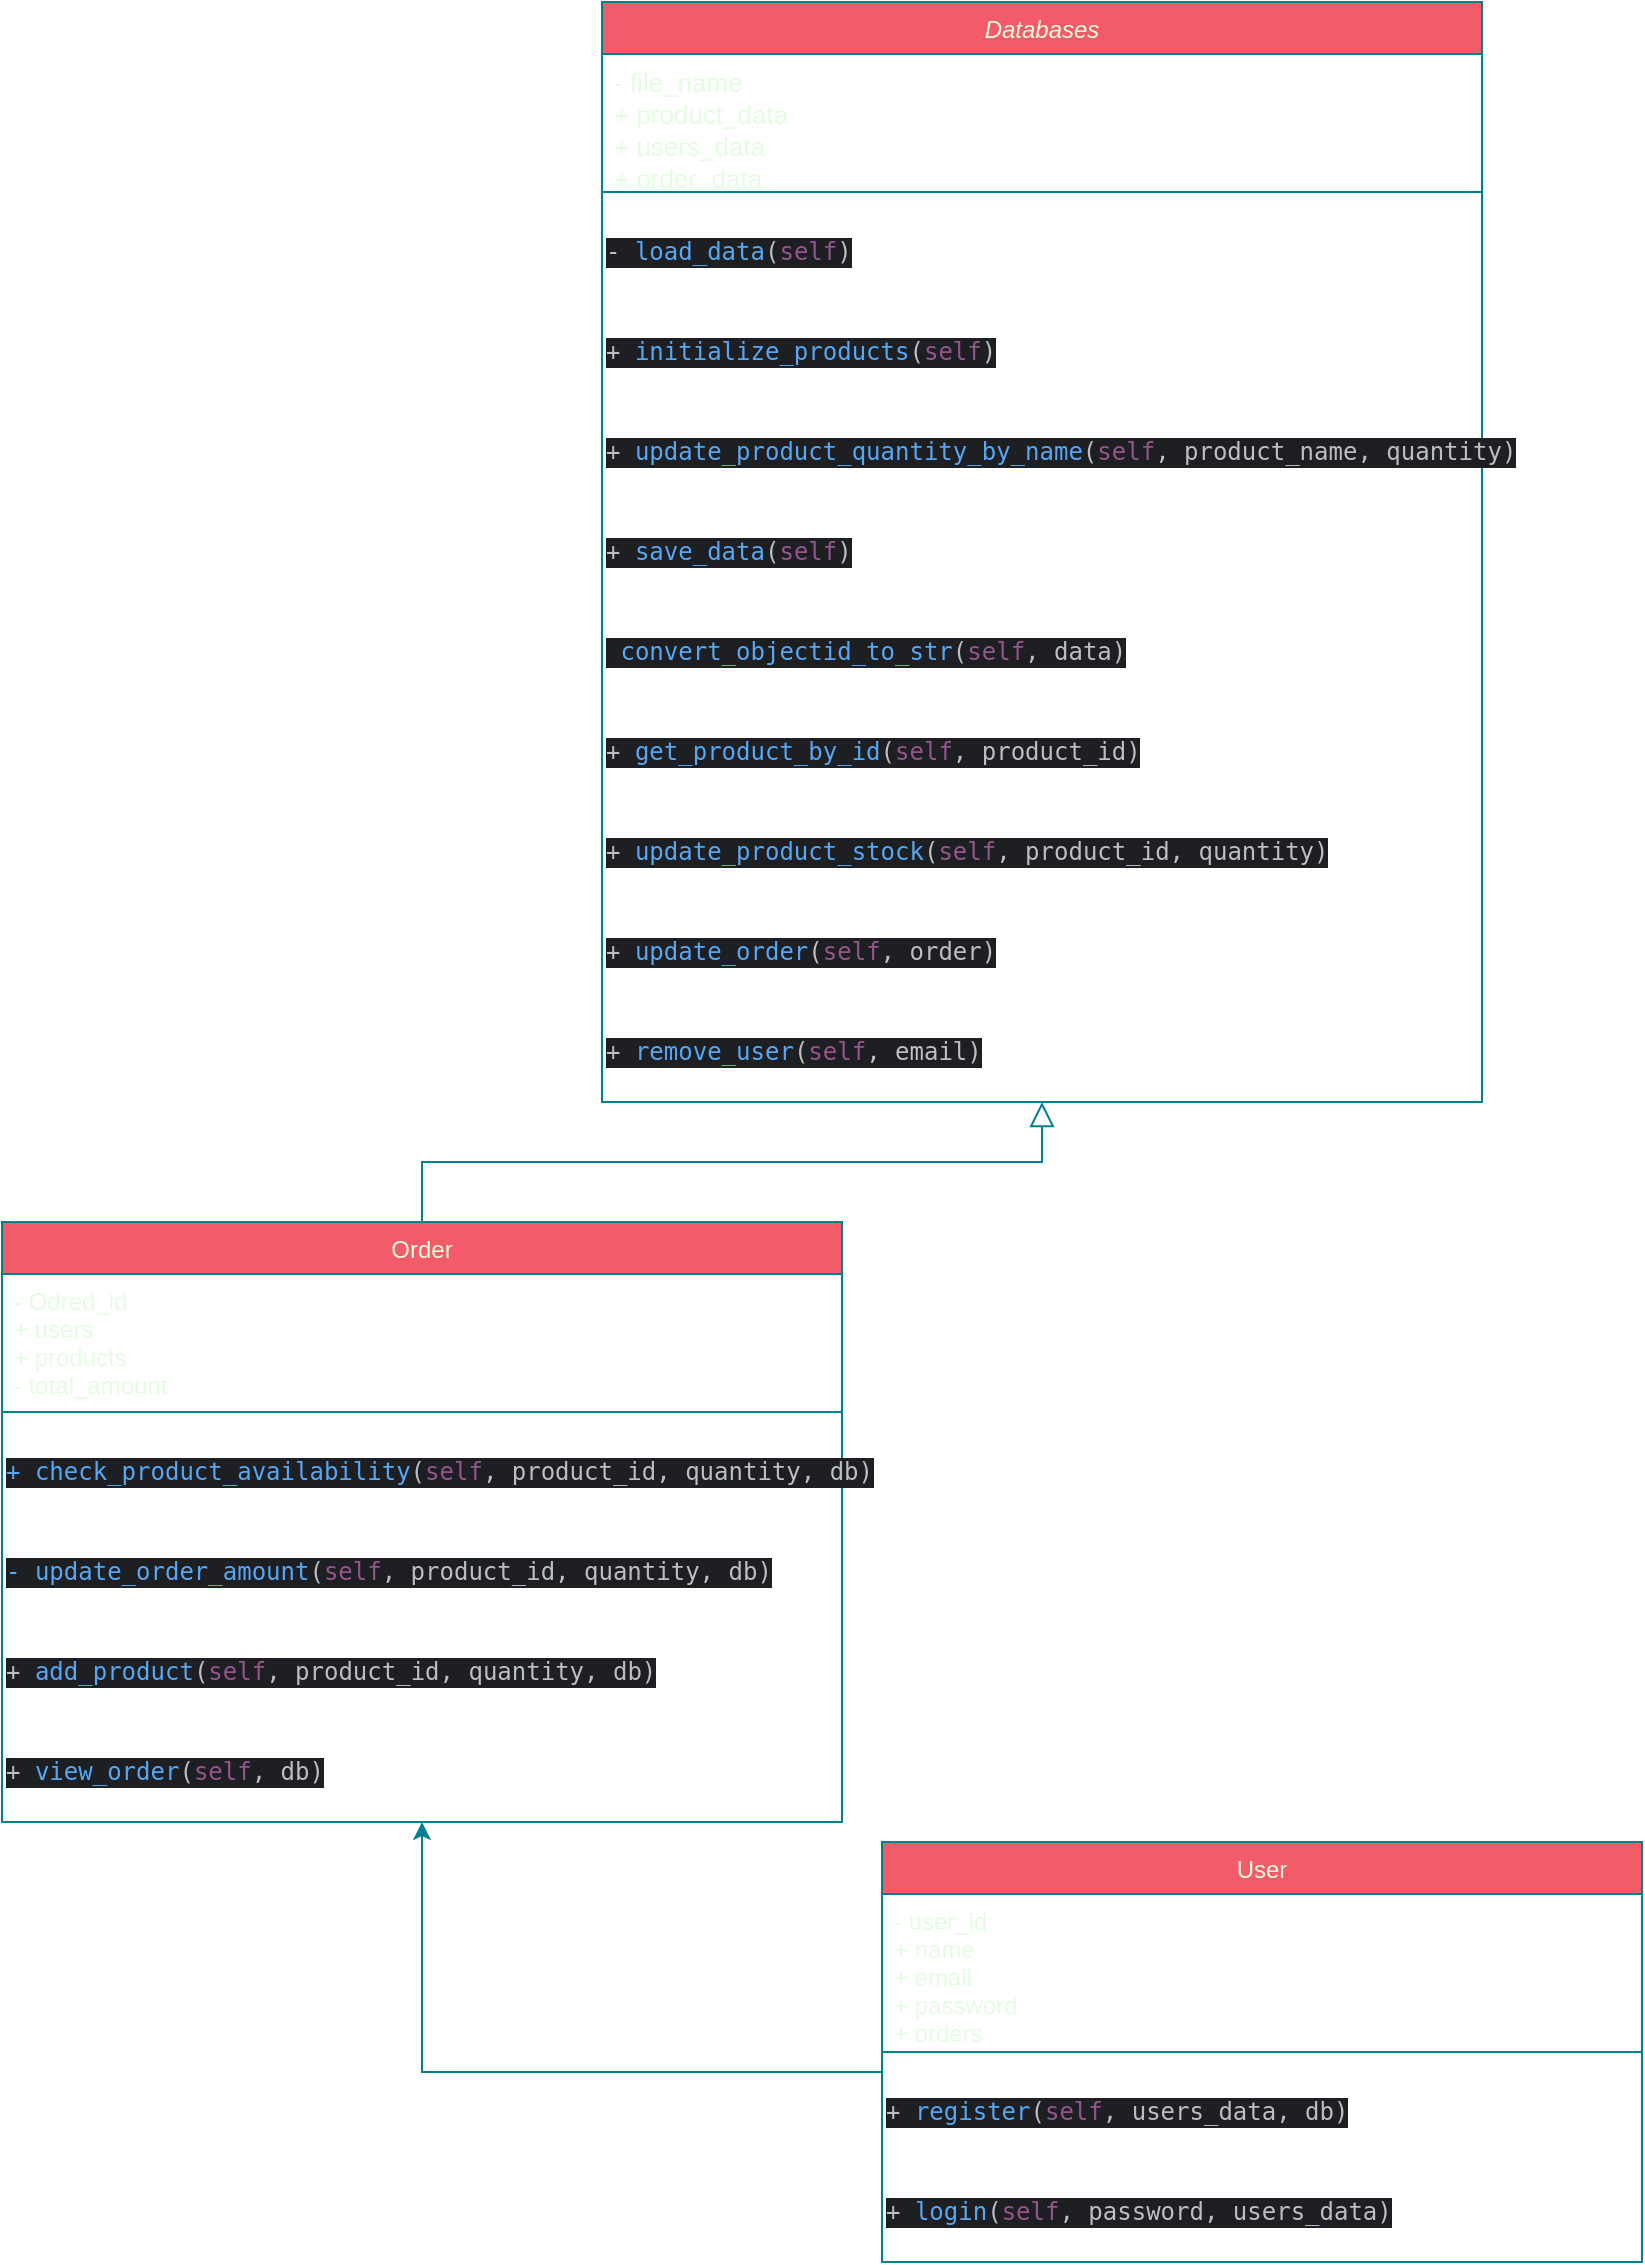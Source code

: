 <mxfile version="26.1.0">
  <diagram id="C5RBs43oDa-KdzZeNtuy" name="Page-1">
    <mxGraphModel dx="1059" dy="549" grid="1" gridSize="10" guides="1" tooltips="1" connect="1" arrows="1" fold="1" page="1" pageScale="1" pageWidth="827" pageHeight="1169" math="0" shadow="0">
      <root>
        <mxCell id="WIyWlLk6GJQsqaUBKTNV-0" />
        <mxCell id="WIyWlLk6GJQsqaUBKTNV-1" parent="WIyWlLk6GJQsqaUBKTNV-0" />
        <mxCell id="zkfFHV4jXpPFQw0GAbJ--0" value="Databases" style="swimlane;fontStyle=2;align=center;verticalAlign=top;childLayout=stackLayout;horizontal=1;startSize=26;horizontalStack=0;resizeParent=1;resizeLast=0;collapsible=1;marginBottom=0;rounded=0;shadow=0;strokeWidth=1;labelBackgroundColor=none;fillColor=#F45B69;strokeColor=#028090;fontColor=#E4FDE1;" parent="WIyWlLk6GJQsqaUBKTNV-1" vertex="1">
          <mxGeometry x="300" y="10" width="440" height="550" as="geometry">
            <mxRectangle x="230" y="140" width="160" height="26" as="alternateBounds" />
          </mxGeometry>
        </mxCell>
        <mxCell id="zkfFHV4jXpPFQw0GAbJ--1" value="- file_name &#xa;+ product_data &#xa;+ users_data &#xa;+ order_data " style="text;align=left;verticalAlign=top;spacingLeft=4;spacingRight=4;overflow=hidden;rotatable=0;points=[[0,0.5],[1,0.5]];portConstraint=eastwest;labelBackgroundColor=none;fontColor=#E4FDE1;fontSize=13;" parent="zkfFHV4jXpPFQw0GAbJ--0" vertex="1">
          <mxGeometry y="26" width="440" height="64" as="geometry" />
        </mxCell>
        <mxCell id="zkfFHV4jXpPFQw0GAbJ--4" value="" style="line;html=1;strokeWidth=1;align=left;verticalAlign=middle;spacingTop=-1;spacingLeft=3;spacingRight=3;rotatable=0;labelPosition=right;points=[];portConstraint=eastwest;labelBackgroundColor=none;fillColor=#F45B69;strokeColor=#028090;fontColor=#E4FDE1;" parent="zkfFHV4jXpPFQw0GAbJ--0" vertex="1">
          <mxGeometry y="90" width="440" height="10" as="geometry" />
        </mxCell>
        <mxCell id="SNUOK62t1Pk1-b5NbuHz-15" value="&lt;div style=&quot;background-color: rgb(30, 31, 34); color: rgb(188, 190, 196);&quot;&gt;&lt;pre style=&quot;font-family:&#39;JetBrains Mono&#39;,monospace;font-size:9,0pt;&quot;&gt;- &lt;span style=&quot;color: rgb(86, 168, 245);&quot;&gt;load_data&lt;/span&gt;(&lt;span style=&quot;color: rgb(148, 85, 141);&quot;&gt;self&lt;/span&gt;)&lt;/pre&gt;&lt;/div&gt;" style="text;html=1;align=left;verticalAlign=middle;resizable=0;points=[];autosize=1;strokeColor=none;fillColor=none;fontColor=#E4FDE1;" vertex="1" parent="zkfFHV4jXpPFQw0GAbJ--0">
          <mxGeometry y="100" width="440" height="50" as="geometry" />
        </mxCell>
        <mxCell id="SNUOK62t1Pk1-b5NbuHz-16" value="&lt;div style=&quot;background-color: rgb(30, 31, 34); color: rgb(188, 190, 196);&quot;&gt;&lt;pre style=&quot;font-family:&#39;JetBrains Mono&#39;,monospace;font-size:9,0pt;&quot;&gt;+ &lt;span style=&quot;color: rgb(86, 168, 245);&quot;&gt;initialize_products&lt;/span&gt;(&lt;span style=&quot;color: rgb(148, 85, 141);&quot;&gt;self&lt;/span&gt;)&lt;/pre&gt;&lt;/div&gt;" style="text;html=1;align=left;verticalAlign=middle;resizable=0;points=[];autosize=1;strokeColor=none;fillColor=none;fontColor=#E4FDE1;" vertex="1" parent="zkfFHV4jXpPFQw0GAbJ--0">
          <mxGeometry y="150" width="440" height="50" as="geometry" />
        </mxCell>
        <mxCell id="SNUOK62t1Pk1-b5NbuHz-17" value="&lt;div style=&quot;background-color: rgb(30, 31, 34); color: rgb(188, 190, 196);&quot;&gt;&lt;pre style=&quot;font-family:&#39;JetBrains Mono&#39;,monospace;font-size:9,0pt;&quot;&gt;&lt;div style=&quot;background-color: rgb(30, 31, 34); color: rgb(188, 190, 196);&quot;&gt;&lt;pre style=&quot;font-family:&#39;JetBrains Mono&#39;,monospace;font-size:9,0pt;&quot;&gt;+ &lt;span style=&quot;color: rgb(86, 168, 245);&quot;&gt;update_product_quantity_by_name&lt;/span&gt;(&lt;span style=&quot;color: rgb(148, 85, 141);&quot;&gt;self&lt;/span&gt;, product_name, quantity)&lt;/pre&gt;&lt;/div&gt;&lt;/pre&gt;&lt;/div&gt;" style="text;html=1;align=left;verticalAlign=middle;resizable=0;points=[];autosize=1;strokeColor=none;fillColor=none;fontColor=#E4FDE1;" vertex="1" parent="zkfFHV4jXpPFQw0GAbJ--0">
          <mxGeometry y="200" width="440" height="50" as="geometry" />
        </mxCell>
        <mxCell id="SNUOK62t1Pk1-b5NbuHz-18" value="&lt;div style=&quot;background-color: rgb(30, 31, 34); color: rgb(188, 190, 196);&quot;&gt;&lt;pre style=&quot;font-family:&#39;JetBrains Mono&#39;,monospace;font-size:9,0pt;&quot;&gt;+ &lt;span style=&quot;color: rgb(86, 168, 245);&quot;&gt;save_data&lt;/span&gt;(&lt;span style=&quot;color: rgb(148, 85, 141);&quot;&gt;self&lt;/span&gt;)&lt;/pre&gt;&lt;/div&gt;" style="text;html=1;align=left;verticalAlign=middle;resizable=0;points=[];autosize=1;strokeColor=none;fillColor=none;fontColor=#E4FDE1;" vertex="1" parent="zkfFHV4jXpPFQw0GAbJ--0">
          <mxGeometry y="250" width="440" height="50" as="geometry" />
        </mxCell>
        <mxCell id="SNUOK62t1Pk1-b5NbuHz-19" value="&lt;div style=&quot;background-color: rgb(30, 31, 34); color: rgb(188, 190, 196);&quot;&gt;&lt;pre style=&quot;font-family:&#39;JetBrains Mono&#39;,monospace;font-size:9,0pt;&quot;&gt; &lt;span style=&quot;color: rgb(86, 168, 245);&quot;&gt;convert_objectid_to_str&lt;/span&gt;(&lt;span style=&quot;color: rgb(148, 85, 141);&quot;&gt;self&lt;/span&gt;, data)&lt;/pre&gt;&lt;/div&gt;" style="text;html=1;align=left;verticalAlign=middle;resizable=0;points=[];autosize=1;strokeColor=none;fillColor=none;fontColor=#E4FDE1;" vertex="1" parent="zkfFHV4jXpPFQw0GAbJ--0">
          <mxGeometry y="300" width="440" height="50" as="geometry" />
        </mxCell>
        <mxCell id="SNUOK62t1Pk1-b5NbuHz-20" value="&lt;div style=&quot;background-color: rgb(30, 31, 34); color: rgb(188, 190, 196);&quot;&gt;&lt;pre style=&quot;font-family:&#39;JetBrains Mono&#39;,monospace;font-size:9,0pt;&quot;&gt;+ &lt;span style=&quot;color: rgb(86, 168, 245);&quot;&gt;get_product_by_id&lt;/span&gt;(&lt;span style=&quot;color: rgb(148, 85, 141);&quot;&gt;self&lt;/span&gt;, product_id)&lt;/pre&gt;&lt;/div&gt;" style="text;html=1;align=left;verticalAlign=middle;resizable=0;points=[];autosize=1;strokeColor=none;fillColor=none;fontColor=#E4FDE1;" vertex="1" parent="zkfFHV4jXpPFQw0GAbJ--0">
          <mxGeometry y="350" width="440" height="50" as="geometry" />
        </mxCell>
        <mxCell id="SNUOK62t1Pk1-b5NbuHz-21" value="&lt;div style=&quot;background-color: rgb(30, 31, 34); color: rgb(188, 190, 196);&quot;&gt;&lt;pre style=&quot;font-family:&#39;JetBrains Mono&#39;,monospace;font-size:9,0pt;&quot;&gt;+ &lt;span style=&quot;color: rgb(86, 168, 245);&quot;&gt;update_product_stock&lt;/span&gt;(&lt;span style=&quot;color: rgb(148, 85, 141);&quot;&gt;self&lt;/span&gt;, product_id, quantity)&lt;/pre&gt;&lt;/div&gt;" style="text;html=1;align=left;verticalAlign=middle;resizable=0;points=[];autosize=1;strokeColor=none;fillColor=none;fontColor=#E4FDE1;" vertex="1" parent="zkfFHV4jXpPFQw0GAbJ--0">
          <mxGeometry y="400" width="440" height="50" as="geometry" />
        </mxCell>
        <mxCell id="SNUOK62t1Pk1-b5NbuHz-22" value="&lt;div style=&quot;background-color: rgb(30, 31, 34); color: rgb(188, 190, 196);&quot;&gt;&lt;pre style=&quot;font-family:&#39;JetBrains Mono&#39;,monospace;font-size:9,0pt;&quot;&gt;+ &lt;span style=&quot;color: rgb(86, 168, 245);&quot;&gt;update_order&lt;/span&gt;(&lt;span style=&quot;color: rgb(148, 85, 141);&quot;&gt;self&lt;/span&gt;, order)&lt;/pre&gt;&lt;/div&gt;" style="text;html=1;align=left;verticalAlign=middle;resizable=0;points=[];autosize=1;strokeColor=none;fillColor=none;fontColor=#E4FDE1;" vertex="1" parent="zkfFHV4jXpPFQw0GAbJ--0">
          <mxGeometry y="450" width="440" height="50" as="geometry" />
        </mxCell>
        <mxCell id="SNUOK62t1Pk1-b5NbuHz-23" value="&lt;div style=&quot;background-color: rgb(30, 31, 34); color: rgb(188, 190, 196);&quot;&gt;&lt;pre style=&quot;font-family:&#39;JetBrains Mono&#39;,monospace;font-size:9,0pt;&quot;&gt;+ &lt;span style=&quot;color: rgb(86, 168, 245);&quot;&gt;remove_user&lt;/span&gt;(&lt;span style=&quot;color: rgb(148, 85, 141);&quot;&gt;self&lt;/span&gt;, email)&lt;/pre&gt;&lt;/div&gt;" style="text;html=1;align=left;verticalAlign=middle;resizable=0;points=[];autosize=1;strokeColor=none;fillColor=none;fontColor=#E4FDE1;" vertex="1" parent="zkfFHV4jXpPFQw0GAbJ--0">
          <mxGeometry y="500" width="440" height="50" as="geometry" />
        </mxCell>
        <mxCell id="zkfFHV4jXpPFQw0GAbJ--6" value="User" style="swimlane;fontStyle=0;align=center;verticalAlign=top;childLayout=stackLayout;horizontal=1;startSize=26;horizontalStack=0;resizeParent=1;resizeLast=0;collapsible=1;marginBottom=0;rounded=0;shadow=0;strokeWidth=1;labelBackgroundColor=none;fillColor=#F45B69;strokeColor=#028090;fontColor=#E4FDE1;" parent="WIyWlLk6GJQsqaUBKTNV-1" vertex="1">
          <mxGeometry x="440" y="930" width="380" height="210" as="geometry">
            <mxRectangle x="130" y="380" width="160" height="26" as="alternateBounds" />
          </mxGeometry>
        </mxCell>
        <mxCell id="zkfFHV4jXpPFQw0GAbJ--7" value="- user_id &#xa;+ name &#xa;+ email &#xa;+ password &#xa;+ orders " style="text;align=left;verticalAlign=top;spacingLeft=4;spacingRight=4;overflow=hidden;rotatable=0;points=[[0,0.5],[1,0.5]];portConstraint=eastwest;labelBackgroundColor=none;fontColor=#E4FDE1;" parent="zkfFHV4jXpPFQw0GAbJ--6" vertex="1">
          <mxGeometry y="26" width="380" height="74" as="geometry" />
        </mxCell>
        <mxCell id="zkfFHV4jXpPFQw0GAbJ--9" value="" style="line;html=1;strokeWidth=1;align=left;verticalAlign=middle;spacingTop=-1;spacingLeft=3;spacingRight=3;rotatable=0;labelPosition=right;points=[];portConstraint=eastwest;labelBackgroundColor=none;fillColor=#F45B69;strokeColor=#028090;fontColor=#E4FDE1;" parent="zkfFHV4jXpPFQw0GAbJ--6" vertex="1">
          <mxGeometry y="100" width="380" height="10" as="geometry" />
        </mxCell>
        <mxCell id="SNUOK62t1Pk1-b5NbuHz-11" value="&lt;div style=&quot;background-color: rgb(30, 31, 34); color: rgb(188, 190, 196);&quot;&gt;&lt;pre style=&quot;font-family: &amp;quot;JetBrains Mono&amp;quot;, monospace;&quot;&gt;+ &lt;span style=&quot;color: rgb(86, 168, 245);&quot;&gt;register&lt;/span&gt;(&lt;span style=&quot;color: rgb(148, 85, 141);&quot;&gt;self&lt;/span&gt;, users_data, db)&lt;/pre&gt;&lt;/div&gt;" style="text;html=1;align=left;verticalAlign=middle;resizable=0;points=[];autosize=1;strokeColor=none;fillColor=none;fontColor=#E4FDE1;" vertex="1" parent="zkfFHV4jXpPFQw0GAbJ--6">
          <mxGeometry y="110" width="380" height="50" as="geometry" />
        </mxCell>
        <mxCell id="SNUOK62t1Pk1-b5NbuHz-12" value="&lt;div style=&quot;background-color: rgb(30, 31, 34); color: rgb(188, 190, 196);&quot;&gt;&lt;pre style=&quot;font-family:&#39;JetBrains Mono&#39;,monospace;font-size:9,0pt;&quot;&gt;+ &lt;span style=&quot;color: rgb(86, 168, 245);&quot;&gt;login&lt;/span&gt;(&lt;span style=&quot;color: rgb(148, 85, 141);&quot;&gt;self&lt;/span&gt;, password, users_data)&lt;/pre&gt;&lt;/div&gt;" style="text;html=1;align=left;verticalAlign=middle;resizable=0;points=[];autosize=1;strokeColor=none;fillColor=none;fontColor=#E4FDE1;" vertex="1" parent="zkfFHV4jXpPFQw0GAbJ--6">
          <mxGeometry y="160" width="380" height="50" as="geometry" />
        </mxCell>
        <mxCell id="zkfFHV4jXpPFQw0GAbJ--13" value="Order" style="swimlane;fontStyle=0;align=center;verticalAlign=top;childLayout=stackLayout;horizontal=1;startSize=26;horizontalStack=0;resizeParent=1;resizeLast=0;collapsible=1;marginBottom=0;rounded=0;shadow=0;strokeWidth=1;labelBackgroundColor=none;fontColor=#E4FDE1;fillColor=#F45B69;strokeColor=#028090;" parent="WIyWlLk6GJQsqaUBKTNV-1" vertex="1">
          <mxGeometry y="620" width="420" height="300" as="geometry">
            <mxRectangle x="340" y="380" width="170" height="26" as="alternateBounds" />
          </mxGeometry>
        </mxCell>
        <mxCell id="zkfFHV4jXpPFQw0GAbJ--14" value="- Odred_id &#xa;+ users &#xa;+ products &#xa;- total_amount " style="text;align=left;verticalAlign=top;spacingLeft=4;spacingRight=4;overflow=hidden;rotatable=0;points=[[0,0.5],[1,0.5]];portConstraint=eastwest;labelBackgroundColor=none;fontColor=#E4FDE1;" parent="zkfFHV4jXpPFQw0GAbJ--13" vertex="1">
          <mxGeometry y="26" width="420" height="64" as="geometry" />
        </mxCell>
        <mxCell id="zkfFHV4jXpPFQw0GAbJ--15" value="" style="line;html=1;strokeWidth=1;align=left;verticalAlign=middle;spacingTop=-1;spacingLeft=3;spacingRight=3;rotatable=0;labelPosition=right;points=[];portConstraint=eastwest;labelBackgroundColor=none;fillColor=#F45B69;strokeColor=#028090;fontColor=#E4FDE1;" parent="zkfFHV4jXpPFQw0GAbJ--13" vertex="1">
          <mxGeometry y="90" width="420" height="10" as="geometry" />
        </mxCell>
        <mxCell id="SNUOK62t1Pk1-b5NbuHz-5" value="&lt;div style=&quot;background-color: rgb(30, 31, 34); color: rgb(188, 190, 196);&quot;&gt;&lt;pre style=&quot;font-family:&#39;JetBrains Mono&#39;,monospace;font-size:9,0pt;&quot;&gt;&lt;span style=&quot;color: rgb(86, 168, 245);&quot;&gt;+ check_product_availability&lt;/span&gt;(&lt;span style=&quot;color: rgb(148, 85, 141);&quot;&gt;self&lt;/span&gt;, product_id, quantity, db)&lt;/pre&gt;&lt;/div&gt;" style="text;html=1;align=left;verticalAlign=middle;resizable=0;points=[];autosize=1;strokeColor=none;fillColor=none;fontColor=#E4FDE1;" vertex="1" parent="zkfFHV4jXpPFQw0GAbJ--13">
          <mxGeometry y="100" width="420" height="50" as="geometry" />
        </mxCell>
        <mxCell id="SNUOK62t1Pk1-b5NbuHz-6" value="&lt;div style=&quot;background-color: rgb(30, 31, 34); color: rgb(188, 190, 196);&quot;&gt;&lt;pre style=&quot;font-family:&#39;JetBrains Mono&#39;,monospace;font-size:9,0pt;&quot;&gt;&lt;span style=&quot;color: rgb(86, 168, 245);&quot;&gt;- update_order_amount&lt;/span&gt;(&lt;span style=&quot;color: rgb(148, 85, 141);&quot;&gt;self&lt;/span&gt;, product_id, quantity, db)&lt;/pre&gt;&lt;/div&gt;" style="text;html=1;align=left;verticalAlign=middle;resizable=0;points=[];autosize=1;strokeColor=none;fillColor=none;fontColor=#E4FDE1;" vertex="1" parent="zkfFHV4jXpPFQw0GAbJ--13">
          <mxGeometry y="150" width="420" height="50" as="geometry" />
        </mxCell>
        <mxCell id="SNUOK62t1Pk1-b5NbuHz-7" value="&lt;div style=&quot;background-color: rgb(30, 31, 34); color: rgb(188, 190, 196);&quot;&gt;&lt;pre style=&quot;font-family:&#39;JetBrains Mono&#39;,monospace;font-size:9,0pt;&quot;&gt;+ &lt;span style=&quot;color: rgb(86, 168, 245);&quot;&gt;add_product&lt;/span&gt;(&lt;span style=&quot;color: rgb(148, 85, 141);&quot;&gt;self&lt;/span&gt;, product_id, quantity, db)&lt;/pre&gt;&lt;/div&gt;" style="text;html=1;align=left;verticalAlign=middle;resizable=0;points=[];autosize=1;strokeColor=none;fillColor=none;fontColor=#E4FDE1;" vertex="1" parent="zkfFHV4jXpPFQw0GAbJ--13">
          <mxGeometry y="200" width="420" height="50" as="geometry" />
        </mxCell>
        <mxCell id="SNUOK62t1Pk1-b5NbuHz-8" value="&lt;div style=&quot;background-color: rgb(30, 31, 34); color: rgb(188, 190, 196);&quot;&gt;&lt;pre style=&quot;font-family:&#39;JetBrains Mono&#39;,monospace;font-size:9,0pt;&quot;&gt;+ &lt;span style=&quot;color: rgb(86, 168, 245);&quot;&gt;view_order&lt;/span&gt;(&lt;span style=&quot;color: rgb(148, 85, 141);&quot;&gt;self&lt;/span&gt;, db)&lt;/pre&gt;&lt;/div&gt;" style="text;html=1;align=left;verticalAlign=middle;resizable=0;points=[];autosize=1;strokeColor=none;fillColor=none;fontColor=#E4FDE1;" vertex="1" parent="zkfFHV4jXpPFQw0GAbJ--13">
          <mxGeometry y="250" width="420" height="50" as="geometry" />
        </mxCell>
        <mxCell id="zkfFHV4jXpPFQw0GAbJ--16" value="" style="endArrow=block;endSize=10;endFill=0;shadow=0;strokeWidth=1;rounded=0;curved=0;edgeStyle=elbowEdgeStyle;elbow=vertical;labelBackgroundColor=none;strokeColor=#028090;fontColor=default;" parent="WIyWlLk6GJQsqaUBKTNV-1" source="zkfFHV4jXpPFQw0GAbJ--13" target="zkfFHV4jXpPFQw0GAbJ--0" edge="1">
          <mxGeometry width="160" relative="1" as="geometry">
            <mxPoint x="210" y="373" as="sourcePoint" />
            <mxPoint x="310" y="271" as="targetPoint" />
          </mxGeometry>
        </mxCell>
        <mxCell id="SNUOK62t1Pk1-b5NbuHz-27" style="edgeStyle=orthogonalEdgeStyle;rounded=0;orthogonalLoop=1;jettySize=auto;html=1;strokeColor=#028090;fontColor=#E4FDE1;fillColor=#F45B69;" edge="1" parent="WIyWlLk6GJQsqaUBKTNV-1" source="SNUOK62t1Pk1-b5NbuHz-11" target="zkfFHV4jXpPFQw0GAbJ--13">
          <mxGeometry relative="1" as="geometry">
            <mxPoint x="200" y="930" as="targetPoint" />
            <Array as="points">
              <mxPoint x="210" y="1045" />
            </Array>
          </mxGeometry>
        </mxCell>
      </root>
    </mxGraphModel>
  </diagram>
</mxfile>
